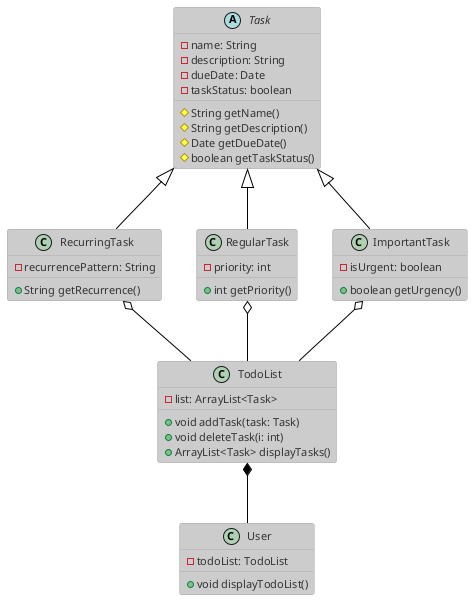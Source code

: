 @startuml diagram
!theme reddress-lightblue

abstract Task {
-name: String
-description: String
-dueDate: Date
-taskStatus: boolean
#String getName()
#String getDescription()
#Date getDueDate()
#boolean getTaskStatus()
}

class RecurringTask {
-recurrencePattern: String
+String getRecurrence()
}

class RegularTask {
-priority: int
+int getPriority()
}

class ImportantTask {
-isUrgent: boolean
+boolean getUrgency()
}

class TodoList {
-list: ArrayList<Task>
+void addTask(task: Task)
+void deleteTask(i: int)
+ArrayList<Task> displayTasks()
}

class User {
-todoList: TodoList
+void displayTodoList()
}


Task <|-- RecurringTask
Task <|-- RegularTask
Task <|-- ImportantTask
RecurringTask o-- TodoList
RegularTask o-- TodoList
ImportantTask o-- TodoList
TodoList *-- User
@enduml